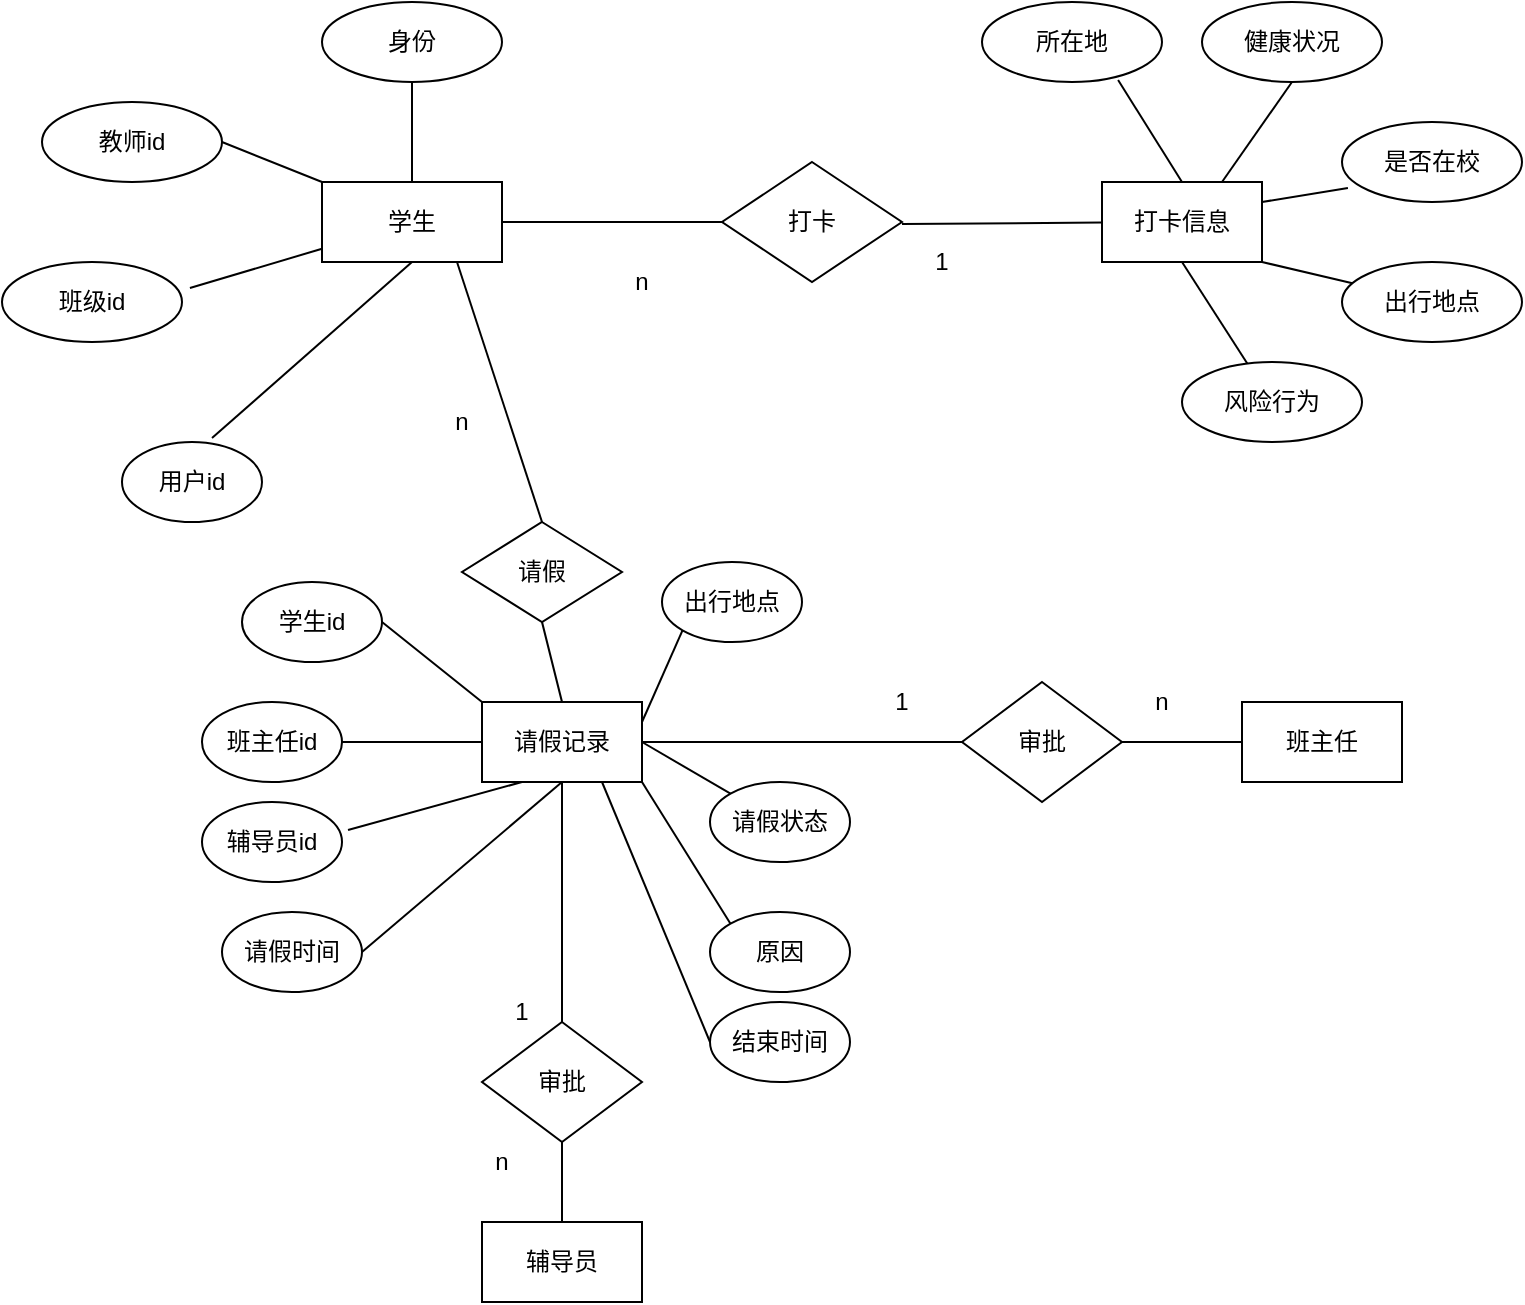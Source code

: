 <mxfile version="14.5.3" type="github">
  <diagram id="YLzq-GwA3vwfa9VQBC1T" name="第 1 页">
    <mxGraphModel dx="2249" dy="794" grid="1" gridSize="10" guides="1" tooltips="1" connect="1" arrows="1" fold="1" page="1" pageScale="1" pageWidth="827" pageHeight="1169" math="0" shadow="0">
      <root>
        <mxCell id="0" />
        <mxCell id="1" parent="0" />
        <mxCell id="qulF5nuhpRlrCJp3O_sG-1" value="打卡信息" style="rounded=0;whiteSpace=wrap;html=1;" vertex="1" parent="1">
          <mxGeometry x="540" y="220" width="80" height="40" as="geometry" />
        </mxCell>
        <mxCell id="qulF5nuhpRlrCJp3O_sG-3" value="学生" style="rounded=0;whiteSpace=wrap;html=1;" vertex="1" parent="1">
          <mxGeometry x="150" y="220" width="90" height="40" as="geometry" />
        </mxCell>
        <mxCell id="qulF5nuhpRlrCJp3O_sG-6" value="身份" style="ellipse;whiteSpace=wrap;html=1;" vertex="1" parent="1">
          <mxGeometry x="150" y="130" width="90" height="40" as="geometry" />
        </mxCell>
        <mxCell id="qulF5nuhpRlrCJp3O_sG-7" value="班级id" style="ellipse;whiteSpace=wrap;html=1;" vertex="1" parent="1">
          <mxGeometry x="-10" y="260" width="90" height="40" as="geometry" />
        </mxCell>
        <mxCell id="qulF5nuhpRlrCJp3O_sG-8" value="用户id" style="ellipse;whiteSpace=wrap;html=1;" vertex="1" parent="1">
          <mxGeometry x="50" y="350" width="70" height="40" as="geometry" />
        </mxCell>
        <mxCell id="qulF5nuhpRlrCJp3O_sG-10" value="教师id" style="ellipse;whiteSpace=wrap;html=1;" vertex="1" parent="1">
          <mxGeometry x="10" y="180" width="90" height="40" as="geometry" />
        </mxCell>
        <mxCell id="qulF5nuhpRlrCJp3O_sG-11" value="" style="endArrow=none;html=1;entryX=0.643;entryY=-0.05;entryDx=0;entryDy=0;exitX=0.5;exitY=1;exitDx=0;exitDy=0;entryPerimeter=0;" edge="1" parent="1" source="qulF5nuhpRlrCJp3O_sG-3" target="qulF5nuhpRlrCJp3O_sG-8">
          <mxGeometry width="50" height="50" relative="1" as="geometry">
            <mxPoint x="150" y="225" as="sourcePoint" />
            <mxPoint x="140" y="350" as="targetPoint" />
          </mxGeometry>
        </mxCell>
        <mxCell id="qulF5nuhpRlrCJp3O_sG-12" value="" style="endArrow=none;html=1;entryX=1.044;entryY=0.325;entryDx=0;entryDy=0;entryPerimeter=0;" edge="1" parent="1" source="qulF5nuhpRlrCJp3O_sG-3" target="qulF5nuhpRlrCJp3O_sG-7">
          <mxGeometry width="50" height="50" relative="1" as="geometry">
            <mxPoint x="90" y="400" as="sourcePoint" />
            <mxPoint x="140" y="350" as="targetPoint" />
          </mxGeometry>
        </mxCell>
        <mxCell id="qulF5nuhpRlrCJp3O_sG-13" value="" style="endArrow=none;html=1;entryX=0.5;entryY=1;entryDx=0;entryDy=0;exitX=0.5;exitY=0;exitDx=0;exitDy=0;" edge="1" parent="1" source="qulF5nuhpRlrCJp3O_sG-3" target="qulF5nuhpRlrCJp3O_sG-6">
          <mxGeometry width="50" height="50" relative="1" as="geometry">
            <mxPoint x="90" y="400" as="sourcePoint" />
            <mxPoint x="140" y="350" as="targetPoint" />
          </mxGeometry>
        </mxCell>
        <mxCell id="qulF5nuhpRlrCJp3O_sG-14" value="" style="endArrow=none;html=1;exitX=0;exitY=0;exitDx=0;exitDy=0;entryX=1;entryY=0.5;entryDx=0;entryDy=0;" edge="1" parent="1" source="qulF5nuhpRlrCJp3O_sG-3" target="qulF5nuhpRlrCJp3O_sG-10">
          <mxGeometry width="50" height="50" relative="1" as="geometry">
            <mxPoint x="90" y="400" as="sourcePoint" />
            <mxPoint x="100" y="210" as="targetPoint" />
          </mxGeometry>
        </mxCell>
        <mxCell id="qulF5nuhpRlrCJp3O_sG-19" value="&lt;span&gt;打卡&lt;/span&gt;" style="rhombus;whiteSpace=wrap;html=1;" vertex="1" parent="1">
          <mxGeometry x="350" y="210" width="90" height="60" as="geometry" />
        </mxCell>
        <mxCell id="qulF5nuhpRlrCJp3O_sG-20" value="" style="endArrow=none;html=1;" edge="1" parent="1" source="qulF5nuhpRlrCJp3O_sG-19" target="qulF5nuhpRlrCJp3O_sG-3">
          <mxGeometry width="50" height="50" relative="1" as="geometry">
            <mxPoint x="90" y="350" as="sourcePoint" />
            <mxPoint x="140" y="300" as="targetPoint" />
          </mxGeometry>
        </mxCell>
        <mxCell id="qulF5nuhpRlrCJp3O_sG-21" value="n" style="text;html=1;strokeColor=none;fillColor=none;align=center;verticalAlign=middle;whiteSpace=wrap;rounded=0;" vertex="1" parent="1">
          <mxGeometry x="290" y="260" width="40" height="20" as="geometry" />
        </mxCell>
        <mxCell id="qulF5nuhpRlrCJp3O_sG-23" value="" style="endArrow=none;html=1;" edge="1" parent="1" source="qulF5nuhpRlrCJp3O_sG-1">
          <mxGeometry width="50" height="50" relative="1" as="geometry">
            <mxPoint x="360" y="250" as="sourcePoint" />
            <mxPoint x="440" y="241" as="targetPoint" />
          </mxGeometry>
        </mxCell>
        <mxCell id="qulF5nuhpRlrCJp3O_sG-24" value="1" style="text;html=1;strokeColor=none;fillColor=none;align=center;verticalAlign=middle;whiteSpace=wrap;rounded=0;" vertex="1" parent="1">
          <mxGeometry x="440" y="250" width="40" height="20" as="geometry" />
        </mxCell>
        <mxCell id="qulF5nuhpRlrCJp3O_sG-26" value="所在地" style="ellipse;whiteSpace=wrap;html=1;" vertex="1" parent="1">
          <mxGeometry x="480" y="130" width="90" height="40" as="geometry" />
        </mxCell>
        <mxCell id="qulF5nuhpRlrCJp3O_sG-27" value="健康状况" style="ellipse;whiteSpace=wrap;html=1;" vertex="1" parent="1">
          <mxGeometry x="590" y="130" width="90" height="40" as="geometry" />
        </mxCell>
        <mxCell id="qulF5nuhpRlrCJp3O_sG-28" value="是否在校" style="ellipse;whiteSpace=wrap;html=1;" vertex="1" parent="1">
          <mxGeometry x="660" y="190" width="90" height="40" as="geometry" />
        </mxCell>
        <mxCell id="qulF5nuhpRlrCJp3O_sG-29" value="出行地点" style="ellipse;whiteSpace=wrap;html=1;" vertex="1" parent="1">
          <mxGeometry x="660" y="260" width="90" height="40" as="geometry" />
        </mxCell>
        <mxCell id="qulF5nuhpRlrCJp3O_sG-30" value="风险行为" style="ellipse;whiteSpace=wrap;html=1;" vertex="1" parent="1">
          <mxGeometry x="580" y="310" width="90" height="40" as="geometry" />
        </mxCell>
        <mxCell id="qulF5nuhpRlrCJp3O_sG-31" value="" style="endArrow=none;html=1;" edge="1" parent="1" source="qulF5nuhpRlrCJp3O_sG-30">
          <mxGeometry width="50" height="50" relative="1" as="geometry">
            <mxPoint x="530" y="310" as="sourcePoint" />
            <mxPoint x="580" y="260" as="targetPoint" />
          </mxGeometry>
        </mxCell>
        <mxCell id="qulF5nuhpRlrCJp3O_sG-32" value="" style="endArrow=none;html=1;entryX=1;entryY=1;entryDx=0;entryDy=0;" edge="1" parent="1" source="qulF5nuhpRlrCJp3O_sG-29" target="qulF5nuhpRlrCJp3O_sG-1">
          <mxGeometry width="50" height="50" relative="1" as="geometry">
            <mxPoint x="622.638" y="320.77" as="sourcePoint" />
            <mxPoint x="590" y="270" as="targetPoint" />
          </mxGeometry>
        </mxCell>
        <mxCell id="qulF5nuhpRlrCJp3O_sG-33" value="" style="endArrow=none;html=1;entryX=1;entryY=0.25;entryDx=0;entryDy=0;exitX=0.033;exitY=0.825;exitDx=0;exitDy=0;exitPerimeter=0;" edge="1" parent="1" source="qulF5nuhpRlrCJp3O_sG-28" target="qulF5nuhpRlrCJp3O_sG-1">
          <mxGeometry width="50" height="50" relative="1" as="geometry">
            <mxPoint x="632.638" y="330.77" as="sourcePoint" />
            <mxPoint x="600" y="280" as="targetPoint" />
          </mxGeometry>
        </mxCell>
        <mxCell id="qulF5nuhpRlrCJp3O_sG-34" value="" style="endArrow=none;html=1;entryX=0.75;entryY=0;entryDx=0;entryDy=0;exitX=0.5;exitY=1;exitDx=0;exitDy=0;" edge="1" parent="1" source="qulF5nuhpRlrCJp3O_sG-27" target="qulF5nuhpRlrCJp3O_sG-1">
          <mxGeometry width="50" height="50" relative="1" as="geometry">
            <mxPoint x="642.638" y="340.77" as="sourcePoint" />
            <mxPoint x="610" y="290" as="targetPoint" />
          </mxGeometry>
        </mxCell>
        <mxCell id="qulF5nuhpRlrCJp3O_sG-35" value="" style="endArrow=none;html=1;entryX=0.756;entryY=0.975;entryDx=0;entryDy=0;entryPerimeter=0;" edge="1" parent="1" target="qulF5nuhpRlrCJp3O_sG-26">
          <mxGeometry width="50" height="50" relative="1" as="geometry">
            <mxPoint x="580" y="220" as="sourcePoint" />
            <mxPoint x="620" y="300" as="targetPoint" />
          </mxGeometry>
        </mxCell>
        <mxCell id="qulF5nuhpRlrCJp3O_sG-36" value="请假" style="rhombus;whiteSpace=wrap;html=1;" vertex="1" parent="1">
          <mxGeometry x="220" y="390" width="80" height="50" as="geometry" />
        </mxCell>
        <mxCell id="qulF5nuhpRlrCJp3O_sG-37" value="" style="endArrow=none;html=1;entryX=0.75;entryY=1;entryDx=0;entryDy=0;exitX=0.5;exitY=0;exitDx=0;exitDy=0;" edge="1" parent="1" source="qulF5nuhpRlrCJp3O_sG-36" target="qulF5nuhpRlrCJp3O_sG-3">
          <mxGeometry width="50" height="50" relative="1" as="geometry">
            <mxPoint x="360" y="250" as="sourcePoint" />
            <mxPoint x="250" y="250" as="targetPoint" />
          </mxGeometry>
        </mxCell>
        <mxCell id="qulF5nuhpRlrCJp3O_sG-38" value="n" style="text;html=1;strokeColor=none;fillColor=none;align=center;verticalAlign=middle;whiteSpace=wrap;rounded=0;" vertex="1" parent="1">
          <mxGeometry x="200" y="330" width="40" height="20" as="geometry" />
        </mxCell>
        <mxCell id="qulF5nuhpRlrCJp3O_sG-39" value="请假记录" style="rounded=0;whiteSpace=wrap;html=1;" vertex="1" parent="1">
          <mxGeometry x="230" y="480" width="80" height="40" as="geometry" />
        </mxCell>
        <mxCell id="qulF5nuhpRlrCJp3O_sG-40" value="" style="endArrow=none;html=1;entryX=0.5;entryY=1;entryDx=0;entryDy=0;exitX=0.5;exitY=0;exitDx=0;exitDy=0;" edge="1" parent="1" source="qulF5nuhpRlrCJp3O_sG-39" target="qulF5nuhpRlrCJp3O_sG-36">
          <mxGeometry width="50" height="50" relative="1" as="geometry">
            <mxPoint x="270" y="470" as="sourcePoint" />
            <mxPoint x="227.5" y="270" as="targetPoint" />
          </mxGeometry>
        </mxCell>
        <mxCell id="qulF5nuhpRlrCJp3O_sG-42" value="学生id" style="ellipse;whiteSpace=wrap;html=1;" vertex="1" parent="1">
          <mxGeometry x="110" y="420" width="70" height="40" as="geometry" />
        </mxCell>
        <mxCell id="qulF5nuhpRlrCJp3O_sG-43" value="班主任id" style="ellipse;whiteSpace=wrap;html=1;" vertex="1" parent="1">
          <mxGeometry x="90" y="480" width="70" height="40" as="geometry" />
        </mxCell>
        <mxCell id="qulF5nuhpRlrCJp3O_sG-44" value="辅导员id" style="ellipse;whiteSpace=wrap;html=1;" vertex="1" parent="1">
          <mxGeometry x="90" y="530" width="70" height="40" as="geometry" />
        </mxCell>
        <mxCell id="qulF5nuhpRlrCJp3O_sG-45" value="请假时间" style="ellipse;whiteSpace=wrap;html=1;" vertex="1" parent="1">
          <mxGeometry x="100" y="585" width="70" height="40" as="geometry" />
        </mxCell>
        <mxCell id="qulF5nuhpRlrCJp3O_sG-46" value="结束时间&lt;span style=&quot;color: rgba(0 , 0 , 0 , 0) ; font-family: monospace ; font-size: 0px&quot;&gt;%3CmxGraphModel%3E%3Croot%3E%3CmxCell%20id%3D%220%22%2F%3E%3CmxCell%20id%3D%221%22%20parent%3D%220%22%2F%3E%3CmxCell%20id%3D%222%22%20value%3D%22%E8%AF%B7%E5%81%87%E6%97%B6%E9%97%B4%22%20style%3D%22ellipse%3BwhiteSpace%3Dwrap%3Bhtml%3D1%3B%22%20vertex%3D%221%22%20parent%3D%221%22%3E%3CmxGeometry%20x%3D%22280%22%20y%3D%22560%22%20width%3D%2270%22%20height%3D%2240%22%20as%3D%22geometry%22%2F%3E%3C%2FmxCell%3E%3C%2Froot%3E%3C%2FmxGraphModel%3E&lt;/span&gt;" style="ellipse;whiteSpace=wrap;html=1;" vertex="1" parent="1">
          <mxGeometry x="344" y="630" width="70" height="40" as="geometry" />
        </mxCell>
        <mxCell id="qulF5nuhpRlrCJp3O_sG-47" value="原因" style="ellipse;whiteSpace=wrap;html=1;" vertex="1" parent="1">
          <mxGeometry x="344" y="585" width="70" height="40" as="geometry" />
        </mxCell>
        <mxCell id="qulF5nuhpRlrCJp3O_sG-48" value="请假状态" style="ellipse;whiteSpace=wrap;html=1;" vertex="1" parent="1">
          <mxGeometry x="344" y="520" width="70" height="40" as="geometry" />
        </mxCell>
        <mxCell id="qulF5nuhpRlrCJp3O_sG-49" value="出行地点" style="ellipse;whiteSpace=wrap;html=1;" vertex="1" parent="1">
          <mxGeometry x="320" y="410" width="70" height="40" as="geometry" />
        </mxCell>
        <mxCell id="qulF5nuhpRlrCJp3O_sG-50" value="" style="endArrow=none;html=1;entryX=1;entryY=0.5;entryDx=0;entryDy=0;exitX=0;exitY=0;exitDx=0;exitDy=0;" edge="1" parent="1" source="qulF5nuhpRlrCJp3O_sG-39" target="qulF5nuhpRlrCJp3O_sG-42">
          <mxGeometry width="50" height="50" relative="1" as="geometry">
            <mxPoint x="280" y="490" as="sourcePoint" />
            <mxPoint x="270" y="450" as="targetPoint" />
          </mxGeometry>
        </mxCell>
        <mxCell id="qulF5nuhpRlrCJp3O_sG-51" value="" style="endArrow=none;html=1;entryX=1;entryY=0.5;entryDx=0;entryDy=0;" edge="1" parent="1" target="qulF5nuhpRlrCJp3O_sG-43">
          <mxGeometry width="50" height="50" relative="1" as="geometry">
            <mxPoint x="230" y="500" as="sourcePoint" />
            <mxPoint x="280" y="460" as="targetPoint" />
          </mxGeometry>
        </mxCell>
        <mxCell id="qulF5nuhpRlrCJp3O_sG-52" value="" style="endArrow=none;html=1;entryX=1.043;entryY=0.35;entryDx=0;entryDy=0;exitX=0.25;exitY=1;exitDx=0;exitDy=0;entryPerimeter=0;" edge="1" parent="1" source="qulF5nuhpRlrCJp3O_sG-39" target="qulF5nuhpRlrCJp3O_sG-44">
          <mxGeometry width="50" height="50" relative="1" as="geometry">
            <mxPoint x="300" y="510" as="sourcePoint" />
            <mxPoint x="290" y="470" as="targetPoint" />
          </mxGeometry>
        </mxCell>
        <mxCell id="qulF5nuhpRlrCJp3O_sG-53" value="" style="endArrow=none;html=1;exitX=0.5;exitY=1;exitDx=0;exitDy=0;entryX=1;entryY=0.5;entryDx=0;entryDy=0;" edge="1" parent="1" source="qulF5nuhpRlrCJp3O_sG-39" target="qulF5nuhpRlrCJp3O_sG-45">
          <mxGeometry width="50" height="50" relative="1" as="geometry">
            <mxPoint x="310" y="520" as="sourcePoint" />
            <mxPoint x="180" y="600" as="targetPoint" />
          </mxGeometry>
        </mxCell>
        <mxCell id="qulF5nuhpRlrCJp3O_sG-54" value="" style="endArrow=none;html=1;entryX=0.5;entryY=1;entryDx=0;entryDy=0;exitX=0;exitY=1;exitDx=0;exitDy=0;" edge="1" parent="1" source="qulF5nuhpRlrCJp3O_sG-49">
          <mxGeometry width="50" height="50" relative="1" as="geometry">
            <mxPoint x="320" y="530" as="sourcePoint" />
            <mxPoint x="310" y="490" as="targetPoint" />
          </mxGeometry>
        </mxCell>
        <mxCell id="qulF5nuhpRlrCJp3O_sG-55" value="" style="endArrow=none;html=1;entryX=1;entryY=0.5;entryDx=0;entryDy=0;exitX=0;exitY=0;exitDx=0;exitDy=0;" edge="1" parent="1" source="qulF5nuhpRlrCJp3O_sG-48" target="qulF5nuhpRlrCJp3O_sG-39">
          <mxGeometry width="50" height="50" relative="1" as="geometry">
            <mxPoint x="340" y="530" as="sourcePoint" />
            <mxPoint x="320" y="500" as="targetPoint" />
          </mxGeometry>
        </mxCell>
        <mxCell id="qulF5nuhpRlrCJp3O_sG-56" value="" style="endArrow=none;html=1;entryX=1;entryY=1;entryDx=0;entryDy=0;exitX=0;exitY=0;exitDx=0;exitDy=0;" edge="1" parent="1" source="qulF5nuhpRlrCJp3O_sG-47" target="qulF5nuhpRlrCJp3O_sG-39">
          <mxGeometry width="50" height="50" relative="1" as="geometry">
            <mxPoint x="340" y="550" as="sourcePoint" />
            <mxPoint x="330" y="510" as="targetPoint" />
          </mxGeometry>
        </mxCell>
        <mxCell id="qulF5nuhpRlrCJp3O_sG-57" value="" style="endArrow=none;html=1;entryX=0.75;entryY=1;entryDx=0;entryDy=0;exitX=0;exitY=0.5;exitDx=0;exitDy=0;" edge="1" parent="1" source="qulF5nuhpRlrCJp3O_sG-46" target="qulF5nuhpRlrCJp3O_sG-39">
          <mxGeometry width="50" height="50" relative="1" as="geometry">
            <mxPoint x="350" y="560" as="sourcePoint" />
            <mxPoint x="340" y="520" as="targetPoint" />
          </mxGeometry>
        </mxCell>
        <mxCell id="qulF5nuhpRlrCJp3O_sG-58" value="审批" style="rhombus;whiteSpace=wrap;html=1;" vertex="1" parent="1">
          <mxGeometry x="470" y="470" width="80" height="60" as="geometry" />
        </mxCell>
        <mxCell id="qulF5nuhpRlrCJp3O_sG-59" value="" style="endArrow=none;html=1;entryX=0;entryY=0.5;entryDx=0;entryDy=0;exitX=1;exitY=0.5;exitDx=0;exitDy=0;" edge="1" parent="1" source="qulF5nuhpRlrCJp3O_sG-39" target="qulF5nuhpRlrCJp3O_sG-58">
          <mxGeometry width="50" height="50" relative="1" as="geometry">
            <mxPoint x="390" y="520" as="sourcePoint" />
            <mxPoint x="440" y="470" as="targetPoint" />
          </mxGeometry>
        </mxCell>
        <mxCell id="qulF5nuhpRlrCJp3O_sG-61" value="班主任" style="rounded=0;whiteSpace=wrap;html=1;" vertex="1" parent="1">
          <mxGeometry x="610" y="480" width="80" height="40" as="geometry" />
        </mxCell>
        <mxCell id="qulF5nuhpRlrCJp3O_sG-63" value="" style="endArrow=none;html=1;exitX=1;exitY=0.5;exitDx=0;exitDy=0;" edge="1" parent="1" source="qulF5nuhpRlrCJp3O_sG-58" target="qulF5nuhpRlrCJp3O_sG-61">
          <mxGeometry width="50" height="50" relative="1" as="geometry">
            <mxPoint x="390" y="520" as="sourcePoint" />
            <mxPoint x="440" y="470" as="targetPoint" />
          </mxGeometry>
        </mxCell>
        <mxCell id="qulF5nuhpRlrCJp3O_sG-64" value="1" style="text;html=1;strokeColor=none;fillColor=none;align=center;verticalAlign=middle;whiteSpace=wrap;rounded=0;" vertex="1" parent="1">
          <mxGeometry x="420" y="470" width="40" height="20" as="geometry" />
        </mxCell>
        <mxCell id="qulF5nuhpRlrCJp3O_sG-66" value="n" style="text;html=1;strokeColor=none;fillColor=none;align=center;verticalAlign=middle;whiteSpace=wrap;rounded=0;" vertex="1" parent="1">
          <mxGeometry x="550" y="470" width="40" height="20" as="geometry" />
        </mxCell>
        <mxCell id="qulF5nuhpRlrCJp3O_sG-68" value="审批" style="rhombus;whiteSpace=wrap;html=1;" vertex="1" parent="1">
          <mxGeometry x="230" y="640" width="80" height="60" as="geometry" />
        </mxCell>
        <mxCell id="qulF5nuhpRlrCJp3O_sG-69" value="辅导员" style="rounded=0;whiteSpace=wrap;html=1;" vertex="1" parent="1">
          <mxGeometry x="230" y="740" width="80" height="40" as="geometry" />
        </mxCell>
        <mxCell id="qulF5nuhpRlrCJp3O_sG-70" value="" style="endArrow=none;html=1;exitX=0.5;exitY=1;exitDx=0;exitDy=0;" edge="1" parent="1" source="qulF5nuhpRlrCJp3O_sG-68" target="qulF5nuhpRlrCJp3O_sG-69">
          <mxGeometry width="50" height="50" relative="1" as="geometry">
            <mxPoint x="160" y="750" as="sourcePoint" />
            <mxPoint x="210" y="700" as="targetPoint" />
          </mxGeometry>
        </mxCell>
        <mxCell id="qulF5nuhpRlrCJp3O_sG-71" value="1" style="text;html=1;strokeColor=none;fillColor=none;align=center;verticalAlign=middle;whiteSpace=wrap;rounded=0;" vertex="1" parent="1">
          <mxGeometry x="230" y="625" width="40" height="20" as="geometry" />
        </mxCell>
        <mxCell id="qulF5nuhpRlrCJp3O_sG-72" value="n" style="text;html=1;strokeColor=none;fillColor=none;align=center;verticalAlign=middle;whiteSpace=wrap;rounded=0;" vertex="1" parent="1">
          <mxGeometry x="220" y="700" width="40" height="20" as="geometry" />
        </mxCell>
        <mxCell id="qulF5nuhpRlrCJp3O_sG-73" value="" style="endArrow=none;html=1;entryX=0.5;entryY=0;entryDx=0;entryDy=0;" edge="1" parent="1" source="qulF5nuhpRlrCJp3O_sG-39" target="qulF5nuhpRlrCJp3O_sG-68">
          <mxGeometry width="50" height="50" relative="1" as="geometry">
            <mxPoint x="280" y="730" as="sourcePoint" />
            <mxPoint x="280" y="840" as="targetPoint" />
          </mxGeometry>
        </mxCell>
      </root>
    </mxGraphModel>
  </diagram>
</mxfile>
